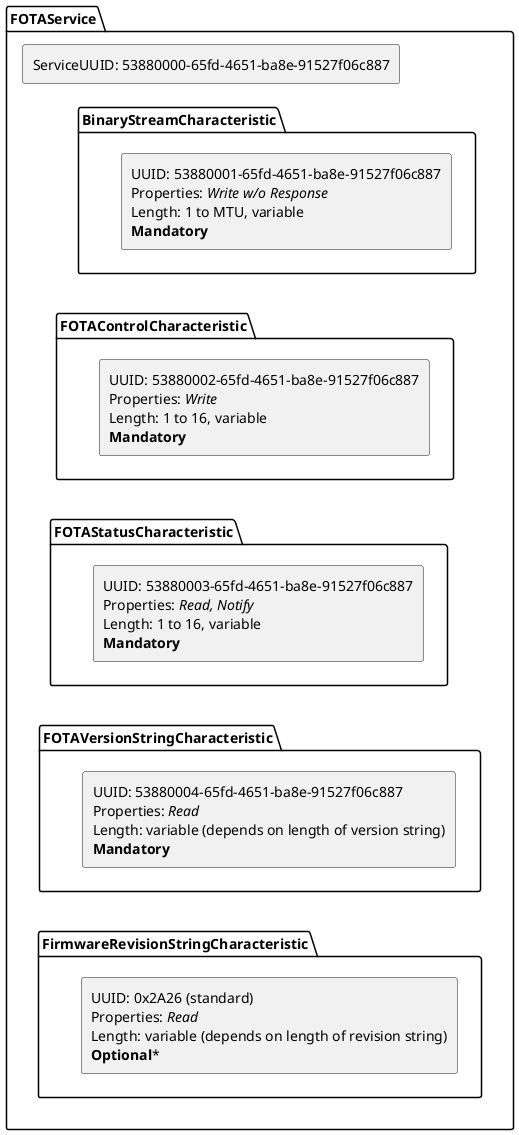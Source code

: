 @startuml
skinparam componentStyle rectangle
package "FOTAService" {
   component ServiceUUID [
      ServiceUUID: 53880000-65fd-4651-ba8e-91527f06c887
   ]
   package "BinaryStreamCharacteristic" {
      component BSC_PROPS [
         UUID: 53880001-65fd-4651-ba8e-91527f06c887
         Properties: //Write w/o Response//
         Length: 1 to MTU, variable
         **Mandatory**
      ]
   }
   package "FOTAControlCharacteristic" {
      component FOTACC_PROPS [
         UUID: 53880002-65fd-4651-ba8e-91527f06c887
         Properties: //Write//
         Length: 1 to 16, variable
         **Mandatory**
      ]
   }
   package "FOTAStatusCharacteristic" {
      component FOTASC_PROPS [
         UUID: 53880003-65fd-4651-ba8e-91527f06c887
         Properties: //Read, Notify//
         Length: 1 to 16, variable
         **Mandatory**
      ]
   }
   package "FOTAVersionStringCharacteristic" {
      component FOTAVSC_PROPS [
         UUID: 53880004-65fd-4651-ba8e-91527f06c887
         Properties: //Read//
         Length: variable (depends on length of version string)
         **Mandatory**
      ]
   }
   package "FirmwareRevisionStringCharacteristic" {
      component FRSC_PROPS [
         UUID: 0x2A26 (standard)
         Properties: //Read//
         Length: variable (depends on length of revision string)
         **Optional***
      ]
}

ServiceUUID -[hidden]down- BinaryStreamCharacteristic
BinaryStreamCharacteristic -[hidden]down- FOTAControlCharacteristic
FOTAControlCharacteristic -[hidden]down- FOTAStatusCharacteristic
FOTAStatusCharacteristic -[hidden]down- FOTAVersionStringCharacteristic
FOTAVersionStringCharacteristic -[hidden]down- FirmwareRevisionStringCharacteristic
@enduml